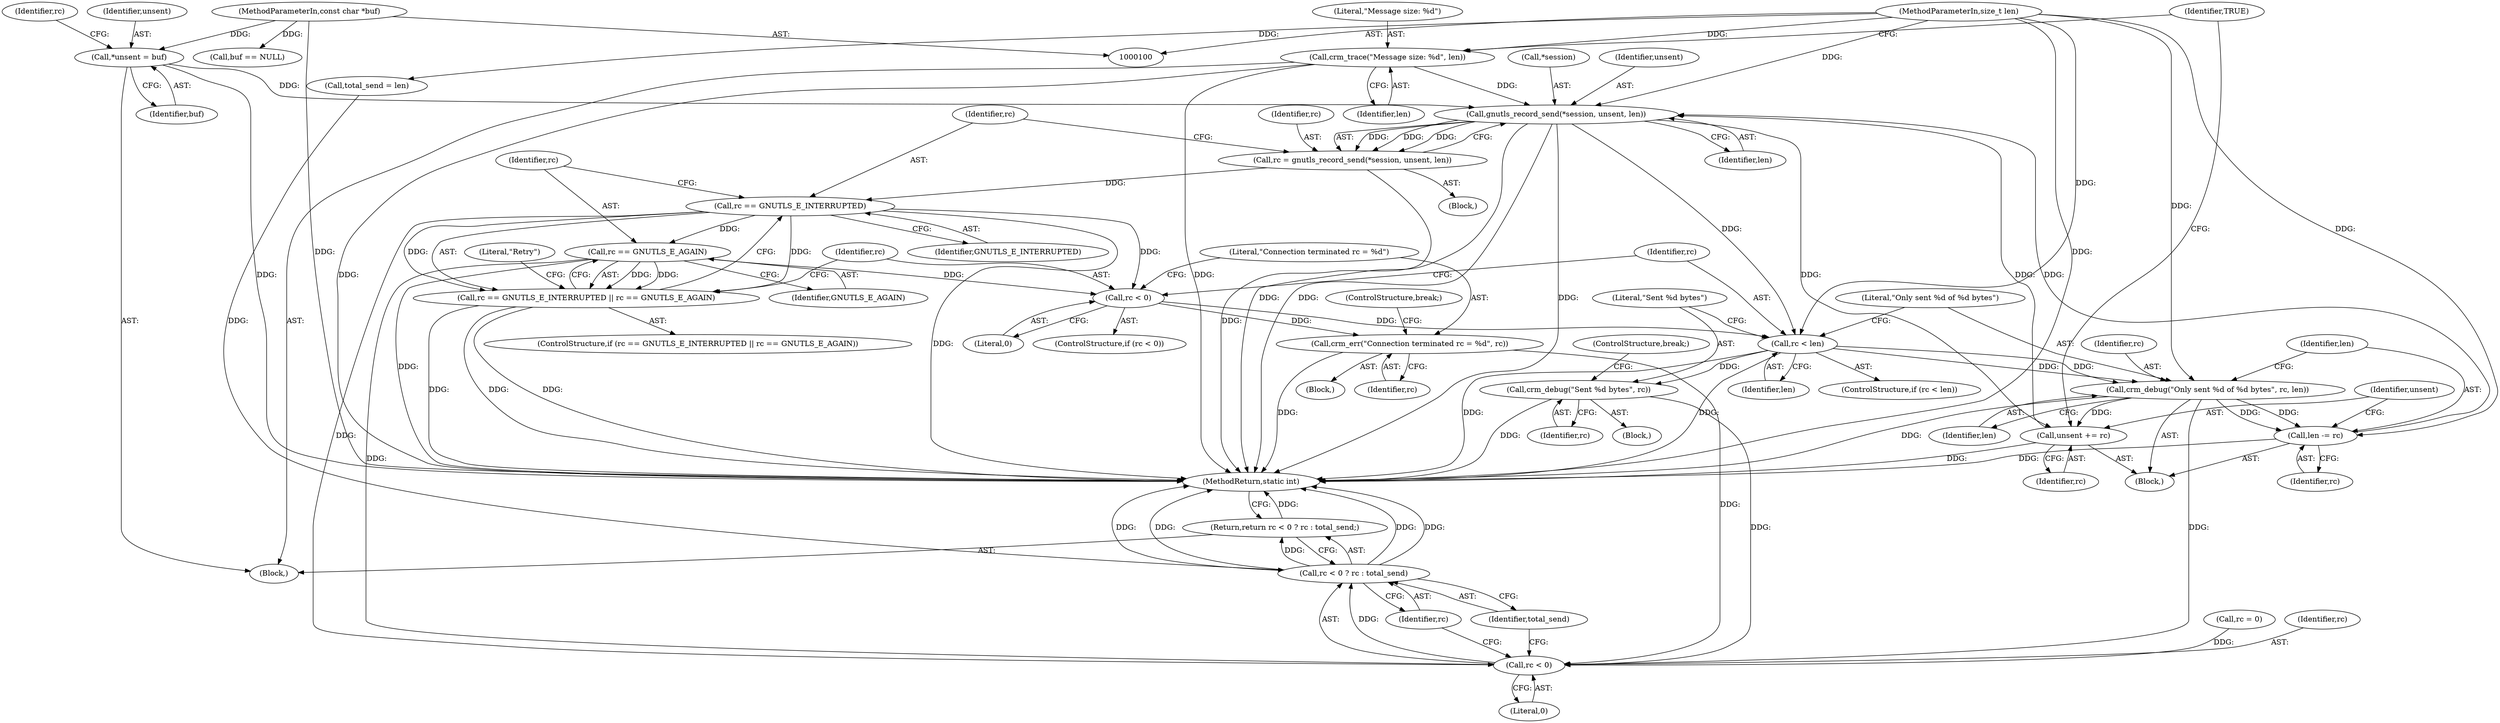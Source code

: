 digraph "0_pacemaker_564f7cc2a51dcd2f28ab12a13394f31be5aa3c93_15@API" {
"1000133" [label="(Call,gnutls_record_send(*session, unsent, len))"];
"1000106" [label="(Call,*unsent = buf)"];
"1000102" [label="(MethodParameterIn,const char *buf)"];
"1000172" [label="(Call,unsent += rc)"];
"1000165" [label="(Call,crm_debug(\"Only sent %d of %d bytes\", rc, len))"];
"1000161" [label="(Call,rc < len)"];
"1000151" [label="(Call,rc < 0)"];
"1000140" [label="(Call,rc == GNUTLS_E_INTERRUPTED)"];
"1000131" [label="(Call,rc = gnutls_record_send(*session, unsent, len))"];
"1000133" [label="(Call,gnutls_record_send(*session, unsent, len))"];
"1000125" [label="(Call,crm_trace(\"Message size: %d\", len))"];
"1000103" [label="(MethodParameterIn,size_t len)"];
"1000169" [label="(Call,len -= rc)"];
"1000143" [label="(Call,rc == GNUTLS_E_AGAIN)"];
"1000139" [label="(Call,rc == GNUTLS_E_INTERRUPTED || rc == GNUTLS_E_AGAIN)"];
"1000155" [label="(Call,crm_err(\"Connection terminated rc = %d\", rc))"];
"1000183" [label="(Call,rc < 0)"];
"1000182" [label="(Call,rc < 0 ? rc : total_send)"];
"1000181" [label="(Return,return rc < 0 ? rc : total_send;)"];
"1000177" [label="(Call,crm_debug(\"Sent %d bytes\", rc))"];
"1000133" [label="(Call,gnutls_record_send(*session, unsent, len))"];
"1000104" [label="(Block,)"];
"1000140" [label="(Call,rc == GNUTLS_E_INTERRUPTED)"];
"1000125" [label="(Call,crm_trace(\"Message size: %d\", len))"];
"1000177" [label="(Call,crm_debug(\"Sent %d bytes\", rc))"];
"1000129" [label="(Identifier,TRUE)"];
"1000154" [label="(Block,)"];
"1000110" [label="(Call,rc = 0)"];
"1000148" [label="(Literal,\"Retry\")"];
"1000172" [label="(Call,unsent += rc)"];
"1000155" [label="(Call,crm_err(\"Connection terminated rc = %d\", rc))"];
"1000167" [label="(Identifier,rc)"];
"1000170" [label="(Identifier,len)"];
"1000102" [label="(MethodParameterIn,const char *buf)"];
"1000136" [label="(Identifier,unsent)"];
"1000181" [label="(Return,return rc < 0 ? rc : total_send;)"];
"1000139" [label="(Call,rc == GNUTLS_E_INTERRUPTED || rc == GNUTLS_E_AGAIN)"];
"1000142" [label="(Identifier,GNUTLS_E_INTERRUPTED)"];
"1000187" [label="(Identifier,total_send)"];
"1000138" [label="(ControlStructure,if (rc == GNUTLS_E_INTERRUPTED || rc == GNUTLS_E_AGAIN))"];
"1000103" [label="(MethodParameterIn,size_t len)"];
"1000171" [label="(Identifier,rc)"];
"1000130" [label="(Block,)"];
"1000127" [label="(Identifier,len)"];
"1000145" [label="(Identifier,GNUTLS_E_AGAIN)"];
"1000169" [label="(Call,len -= rc)"];
"1000179" [label="(Identifier,rc)"];
"1000174" [label="(Identifier,rc)"];
"1000188" [label="(MethodReturn,static int)"];
"1000183" [label="(Call,rc < 0)"];
"1000151" [label="(Call,rc < 0)"];
"1000144" [label="(Identifier,rc)"];
"1000152" [label="(Identifier,rc)"];
"1000122" [label="(Call,total_send = len)"];
"1000168" [label="(Identifier,len)"];
"1000153" [label="(Literal,0)"];
"1000132" [label="(Identifier,rc)"];
"1000156" [label="(Literal,\"Connection terminated rc = %d\")"];
"1000176" [label="(Block,)"];
"1000164" [label="(Block,)"];
"1000163" [label="(Identifier,len)"];
"1000186" [label="(Identifier,rc)"];
"1000160" [label="(ControlStructure,if (rc < len))"];
"1000173" [label="(Identifier,unsent)"];
"1000185" [label="(Literal,0)"];
"1000126" [label="(Literal,\"Message size: %d\")"];
"1000158" [label="(ControlStructure,break;)"];
"1000165" [label="(Call,crm_debug(\"Only sent %d of %d bytes\", rc, len))"];
"1000166" [label="(Literal,\"Only sent %d of %d bytes\")"];
"1000162" [label="(Identifier,rc)"];
"1000131" [label="(Call,rc = gnutls_record_send(*session, unsent, len))"];
"1000182" [label="(Call,rc < 0 ? rc : total_send)"];
"1000107" [label="(Identifier,unsent)"];
"1000178" [label="(Literal,\"Sent %d bytes\")"];
"1000111" [label="(Identifier,rc)"];
"1000150" [label="(ControlStructure,if (rc < 0))"];
"1000157" [label="(Identifier,rc)"];
"1000108" [label="(Identifier,buf)"];
"1000141" [label="(Identifier,rc)"];
"1000180" [label="(ControlStructure,break;)"];
"1000134" [label="(Call,*session)"];
"1000137" [label="(Identifier,len)"];
"1000161" [label="(Call,rc < len)"];
"1000106" [label="(Call,*unsent = buf)"];
"1000115" [label="(Call,buf == NULL)"];
"1000143" [label="(Call,rc == GNUTLS_E_AGAIN)"];
"1000184" [label="(Identifier,rc)"];
"1000133" -> "1000131"  [label="AST: "];
"1000133" -> "1000137"  [label="CFG: "];
"1000134" -> "1000133"  [label="AST: "];
"1000136" -> "1000133"  [label="AST: "];
"1000137" -> "1000133"  [label="AST: "];
"1000131" -> "1000133"  [label="CFG: "];
"1000133" -> "1000188"  [label="DDG: "];
"1000133" -> "1000188"  [label="DDG: "];
"1000133" -> "1000188"  [label="DDG: "];
"1000133" -> "1000131"  [label="DDG: "];
"1000133" -> "1000131"  [label="DDG: "];
"1000133" -> "1000131"  [label="DDG: "];
"1000106" -> "1000133"  [label="DDG: "];
"1000172" -> "1000133"  [label="DDG: "];
"1000125" -> "1000133"  [label="DDG: "];
"1000169" -> "1000133"  [label="DDG: "];
"1000103" -> "1000133"  [label="DDG: "];
"1000133" -> "1000161"  [label="DDG: "];
"1000133" -> "1000172"  [label="DDG: "];
"1000106" -> "1000104"  [label="AST: "];
"1000106" -> "1000108"  [label="CFG: "];
"1000107" -> "1000106"  [label="AST: "];
"1000108" -> "1000106"  [label="AST: "];
"1000111" -> "1000106"  [label="CFG: "];
"1000106" -> "1000188"  [label="DDG: "];
"1000102" -> "1000106"  [label="DDG: "];
"1000102" -> "1000100"  [label="AST: "];
"1000102" -> "1000188"  [label="DDG: "];
"1000102" -> "1000115"  [label="DDG: "];
"1000172" -> "1000164"  [label="AST: "];
"1000172" -> "1000174"  [label="CFG: "];
"1000173" -> "1000172"  [label="AST: "];
"1000174" -> "1000172"  [label="AST: "];
"1000129" -> "1000172"  [label="CFG: "];
"1000172" -> "1000188"  [label="DDG: "];
"1000165" -> "1000172"  [label="DDG: "];
"1000165" -> "1000164"  [label="AST: "];
"1000165" -> "1000168"  [label="CFG: "];
"1000166" -> "1000165"  [label="AST: "];
"1000167" -> "1000165"  [label="AST: "];
"1000168" -> "1000165"  [label="AST: "];
"1000170" -> "1000165"  [label="CFG: "];
"1000165" -> "1000188"  [label="DDG: "];
"1000161" -> "1000165"  [label="DDG: "];
"1000161" -> "1000165"  [label="DDG: "];
"1000103" -> "1000165"  [label="DDG: "];
"1000165" -> "1000169"  [label="DDG: "];
"1000165" -> "1000169"  [label="DDG: "];
"1000165" -> "1000183"  [label="DDG: "];
"1000161" -> "1000160"  [label="AST: "];
"1000161" -> "1000163"  [label="CFG: "];
"1000162" -> "1000161"  [label="AST: "];
"1000163" -> "1000161"  [label="AST: "];
"1000166" -> "1000161"  [label="CFG: "];
"1000178" -> "1000161"  [label="CFG: "];
"1000161" -> "1000188"  [label="DDG: "];
"1000161" -> "1000188"  [label="DDG: "];
"1000151" -> "1000161"  [label="DDG: "];
"1000103" -> "1000161"  [label="DDG: "];
"1000161" -> "1000177"  [label="DDG: "];
"1000151" -> "1000150"  [label="AST: "];
"1000151" -> "1000153"  [label="CFG: "];
"1000152" -> "1000151"  [label="AST: "];
"1000153" -> "1000151"  [label="AST: "];
"1000156" -> "1000151"  [label="CFG: "];
"1000162" -> "1000151"  [label="CFG: "];
"1000140" -> "1000151"  [label="DDG: "];
"1000143" -> "1000151"  [label="DDG: "];
"1000151" -> "1000155"  [label="DDG: "];
"1000140" -> "1000139"  [label="AST: "];
"1000140" -> "1000142"  [label="CFG: "];
"1000141" -> "1000140"  [label="AST: "];
"1000142" -> "1000140"  [label="AST: "];
"1000144" -> "1000140"  [label="CFG: "];
"1000139" -> "1000140"  [label="CFG: "];
"1000140" -> "1000188"  [label="DDG: "];
"1000140" -> "1000139"  [label="DDG: "];
"1000140" -> "1000139"  [label="DDG: "];
"1000131" -> "1000140"  [label="DDG: "];
"1000140" -> "1000143"  [label="DDG: "];
"1000140" -> "1000183"  [label="DDG: "];
"1000131" -> "1000130"  [label="AST: "];
"1000132" -> "1000131"  [label="AST: "];
"1000141" -> "1000131"  [label="CFG: "];
"1000131" -> "1000188"  [label="DDG: "];
"1000125" -> "1000104"  [label="AST: "];
"1000125" -> "1000127"  [label="CFG: "];
"1000126" -> "1000125"  [label="AST: "];
"1000127" -> "1000125"  [label="AST: "];
"1000129" -> "1000125"  [label="CFG: "];
"1000125" -> "1000188"  [label="DDG: "];
"1000125" -> "1000188"  [label="DDG: "];
"1000103" -> "1000125"  [label="DDG: "];
"1000103" -> "1000100"  [label="AST: "];
"1000103" -> "1000188"  [label="DDG: "];
"1000103" -> "1000122"  [label="DDG: "];
"1000103" -> "1000169"  [label="DDG: "];
"1000169" -> "1000164"  [label="AST: "];
"1000169" -> "1000171"  [label="CFG: "];
"1000170" -> "1000169"  [label="AST: "];
"1000171" -> "1000169"  [label="AST: "];
"1000173" -> "1000169"  [label="CFG: "];
"1000169" -> "1000188"  [label="DDG: "];
"1000143" -> "1000139"  [label="AST: "];
"1000143" -> "1000145"  [label="CFG: "];
"1000144" -> "1000143"  [label="AST: "];
"1000145" -> "1000143"  [label="AST: "];
"1000139" -> "1000143"  [label="CFG: "];
"1000143" -> "1000188"  [label="DDG: "];
"1000143" -> "1000139"  [label="DDG: "];
"1000143" -> "1000139"  [label="DDG: "];
"1000143" -> "1000183"  [label="DDG: "];
"1000139" -> "1000138"  [label="AST: "];
"1000148" -> "1000139"  [label="CFG: "];
"1000152" -> "1000139"  [label="CFG: "];
"1000139" -> "1000188"  [label="DDG: "];
"1000139" -> "1000188"  [label="DDG: "];
"1000139" -> "1000188"  [label="DDG: "];
"1000155" -> "1000154"  [label="AST: "];
"1000155" -> "1000157"  [label="CFG: "];
"1000156" -> "1000155"  [label="AST: "];
"1000157" -> "1000155"  [label="AST: "];
"1000158" -> "1000155"  [label="CFG: "];
"1000155" -> "1000188"  [label="DDG: "];
"1000155" -> "1000183"  [label="DDG: "];
"1000183" -> "1000182"  [label="AST: "];
"1000183" -> "1000185"  [label="CFG: "];
"1000184" -> "1000183"  [label="AST: "];
"1000185" -> "1000183"  [label="AST: "];
"1000186" -> "1000183"  [label="CFG: "];
"1000187" -> "1000183"  [label="CFG: "];
"1000183" -> "1000182"  [label="DDG: "];
"1000177" -> "1000183"  [label="DDG: "];
"1000110" -> "1000183"  [label="DDG: "];
"1000182" -> "1000181"  [label="AST: "];
"1000182" -> "1000186"  [label="CFG: "];
"1000182" -> "1000187"  [label="CFG: "];
"1000186" -> "1000182"  [label="AST: "];
"1000187" -> "1000182"  [label="AST: "];
"1000181" -> "1000182"  [label="CFG: "];
"1000182" -> "1000188"  [label="DDG: "];
"1000182" -> "1000188"  [label="DDG: "];
"1000182" -> "1000188"  [label="DDG: "];
"1000182" -> "1000188"  [label="DDG: "];
"1000182" -> "1000181"  [label="DDG: "];
"1000122" -> "1000182"  [label="DDG: "];
"1000181" -> "1000104"  [label="AST: "];
"1000188" -> "1000181"  [label="CFG: "];
"1000181" -> "1000188"  [label="DDG: "];
"1000177" -> "1000176"  [label="AST: "];
"1000177" -> "1000179"  [label="CFG: "];
"1000178" -> "1000177"  [label="AST: "];
"1000179" -> "1000177"  [label="AST: "];
"1000180" -> "1000177"  [label="CFG: "];
"1000177" -> "1000188"  [label="DDG: "];
}
